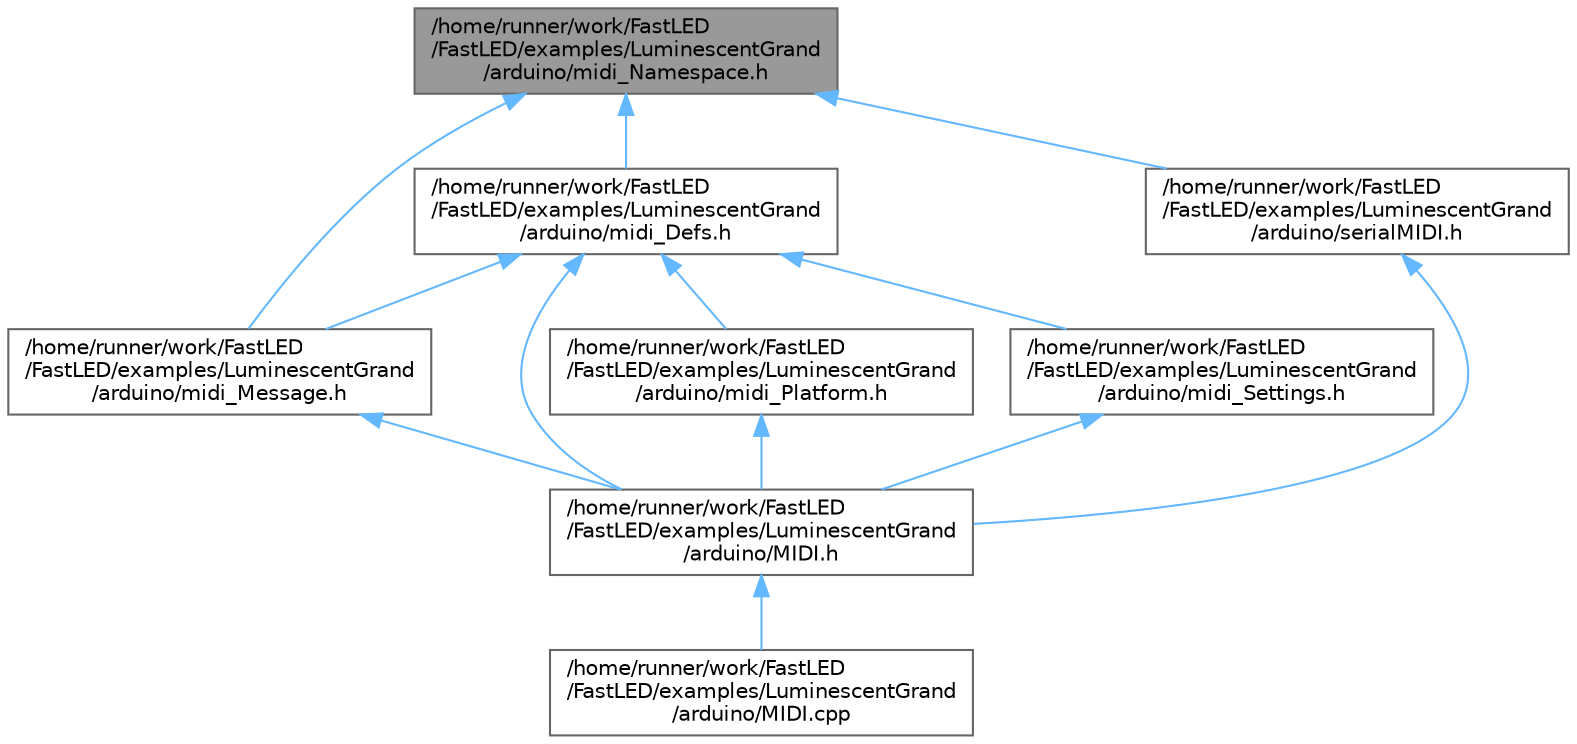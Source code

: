 digraph "/home/runner/work/FastLED/FastLED/examples/LuminescentGrand/arduino/midi_Namespace.h"
{
 // INTERACTIVE_SVG=YES
 // LATEX_PDF_SIZE
  bgcolor="transparent";
  edge [fontname=Helvetica,fontsize=10,labelfontname=Helvetica,labelfontsize=10];
  node [fontname=Helvetica,fontsize=10,shape=box,height=0.2,width=0.4];
  Node1 [id="Node000001",label="/home/runner/work/FastLED\l/FastLED/examples/LuminescentGrand\l/arduino/midi_Namespace.h",height=0.2,width=0.4,color="gray40", fillcolor="grey60", style="filled", fontcolor="black",tooltip="MIDI Library for the Arduino - Namespace declaration."];
  Node1 -> Node2 [id="edge1_Node000001_Node000002",dir="back",color="steelblue1",style="solid",tooltip=" "];
  Node2 [id="Node000002",label="/home/runner/work/FastLED\l/FastLED/examples/LuminescentGrand\l/arduino/midi_Defs.h",height=0.2,width=0.4,color="grey40", fillcolor="white", style="filled",URL="$d8/dd0/midi___defs_8h.html",tooltip="MIDI Library for the Arduino - Definitions."];
  Node2 -> Node3 [id="edge2_Node000002_Node000003",dir="back",color="steelblue1",style="solid",tooltip=" "];
  Node3 [id="Node000003",label="/home/runner/work/FastLED\l/FastLED/examples/LuminescentGrand\l/arduino/MIDI.h",height=0.2,width=0.4,color="grey40", fillcolor="white", style="filled",URL="$d6/d27/_m_i_d_i_8h.html",tooltip="MIDI Library for the Arduino."];
  Node3 -> Node4 [id="edge3_Node000003_Node000004",dir="back",color="steelblue1",style="solid",tooltip=" "];
  Node4 [id="Node000004",label="/home/runner/work/FastLED\l/FastLED/examples/LuminescentGrand\l/arduino/MIDI.cpp",height=0.2,width=0.4,color="grey40", fillcolor="white", style="filled",URL="$dc/d60/_m_i_d_i_8cpp.html",tooltip="MIDI Library for the Arduino."];
  Node2 -> Node5 [id="edge4_Node000002_Node000005",dir="back",color="steelblue1",style="solid",tooltip=" "];
  Node5 [id="Node000005",label="/home/runner/work/FastLED\l/FastLED/examples/LuminescentGrand\l/arduino/midi_Message.h",height=0.2,width=0.4,color="grey40", fillcolor="white", style="filled",URL="$d0/d7c/midi___message_8h.html",tooltip="MIDI Library for the Arduino - Message struct definition."];
  Node5 -> Node3 [id="edge5_Node000005_Node000003",dir="back",color="steelblue1",style="solid",tooltip=" "];
  Node2 -> Node6 [id="edge6_Node000002_Node000006",dir="back",color="steelblue1",style="solid",tooltip=" "];
  Node6 [id="Node000006",label="/home/runner/work/FastLED\l/FastLED/examples/LuminescentGrand\l/arduino/midi_Platform.h",height=0.2,width=0.4,color="grey40", fillcolor="white", style="filled",URL="$d0/dc7/midi___platform_8h.html",tooltip="MIDI Library for the Arduino - Platform @license MIT - Copyright (c) 2015 Francois Best."];
  Node6 -> Node3 [id="edge7_Node000006_Node000003",dir="back",color="steelblue1",style="solid",tooltip=" "];
  Node2 -> Node7 [id="edge8_Node000002_Node000007",dir="back",color="steelblue1",style="solid",tooltip=" "];
  Node7 [id="Node000007",label="/home/runner/work/FastLED\l/FastLED/examples/LuminescentGrand\l/arduino/midi_Settings.h",height=0.2,width=0.4,color="grey40", fillcolor="white", style="filled",URL="$df/d80/midi___settings_8h.html",tooltip="MIDI Library for the Arduino - Settings."];
  Node7 -> Node3 [id="edge9_Node000007_Node000003",dir="back",color="steelblue1",style="solid",tooltip=" "];
  Node1 -> Node5 [id="edge10_Node000001_Node000005",dir="back",color="steelblue1",style="solid",tooltip=" "];
  Node1 -> Node8 [id="edge11_Node000001_Node000008",dir="back",color="steelblue1",style="solid",tooltip=" "];
  Node8 [id="Node000008",label="/home/runner/work/FastLED\l/FastLED/examples/LuminescentGrand\l/arduino/serialMIDI.h",height=0.2,width=0.4,color="grey40", fillcolor="white", style="filled",URL="$db/dff/serial_m_i_d_i_8h.html",tooltip="MIDI Library for the Arduino - Platform @license MIT - Copyright (c) 2015 Francois Best."];
  Node8 -> Node3 [id="edge12_Node000008_Node000003",dir="back",color="steelblue1",style="solid",tooltip=" "];
}
